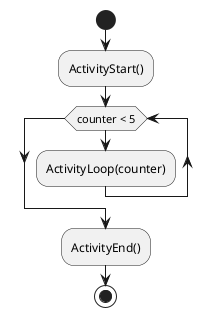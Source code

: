 @startuml
start
:ActivityStart();
while (counter < 5)
    :ActivityLoop(counter);
endwhile
:ActivityEnd();
stop
@enduml
